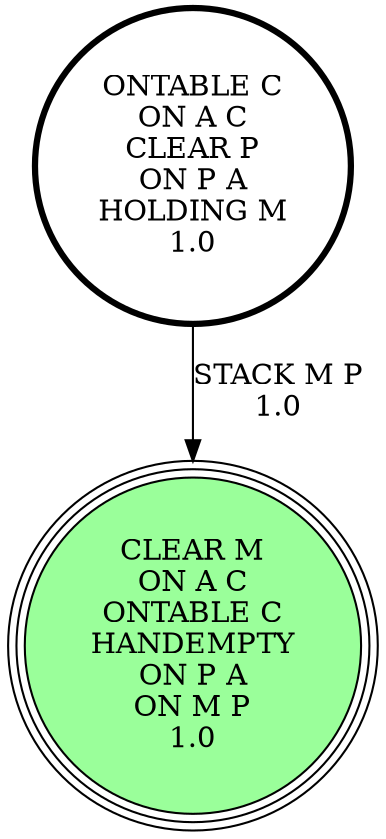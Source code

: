digraph {
"ONTABLE C\nON A C\nCLEAR P\nON P A\nHOLDING M\n1.0\n" -> "CLEAR M\nON A C\nONTABLE C\nHANDEMPTY\nON P A\nON M P\n1.0\n"[label="STACK M P\n1.0\n"];
"CLEAR M\nON A C\nONTABLE C\nHANDEMPTY\nON P A\nON M P\n1.0\n" [shape=circle, style=filled, fillcolor=palegreen1, peripheries=3];
"ONTABLE C\nON A C\nCLEAR P\nON P A\nHOLDING M\n1.0\n" [shape=circle, penwidth=3];
"CLEAR M\nON A C\nONTABLE C\nHANDEMPTY\nON P A\nON M P\n1.0\n" [shape=circle, style=filled, fillcolor=palegreen1, peripheries=3];
}
